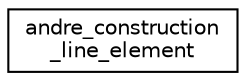 digraph "Graphical Class Hierarchy"
{
  edge [fontname="Helvetica",fontsize="10",labelfontname="Helvetica",labelfontsize="10"];
  node [fontname="Helvetica",fontsize="10",shape=record];
  rankdir="LR";
  Node0 [label="andre_construction\l_line_element",height=0.2,width=0.4,color="black", fillcolor="white", style="filled",URL="$d6/de0/classandre__construction__line__element.html"];
}
